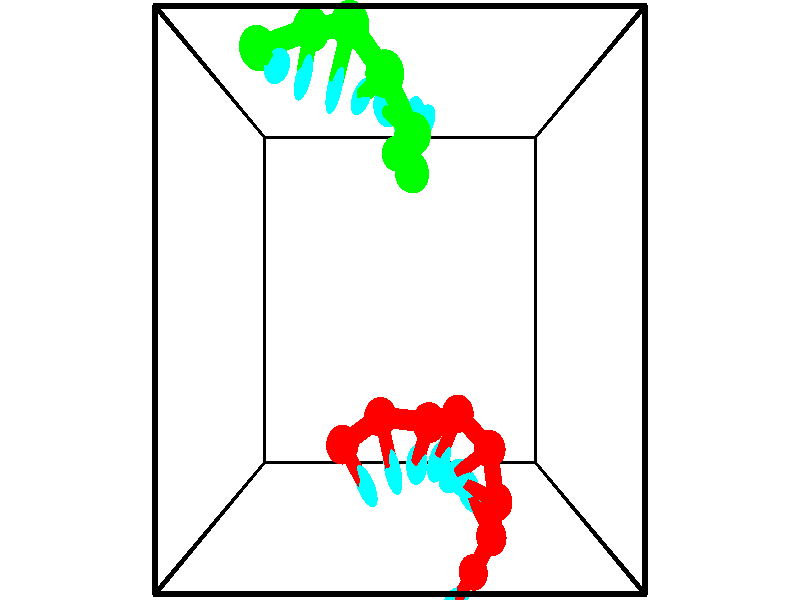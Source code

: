 // switches for output
#declare DRAW_BASES = 1; // possible values are 0, 1; only relevant for DNA ribbons
#declare DRAW_BASES_TYPE = 3; // possible values are 1, 2, 3; only relevant for DNA ribbons
#declare DRAW_FOG = 0; // set to 1 to enable fog

#include "colors.inc"

#include "transforms.inc"
background { rgb <1, 1, 1>}

#default {
   normal{
       ripples 0.25
       frequency 0.20
       turbulence 0.2
       lambda 5
   }
	finish {
		phong 0.1
		phong_size 40.
	}
}

// original window dimensions: 1024x640


// camera settings

camera {
	sky <-0, 1, 0>
	up <-0, 1, 0>
	right 1.6 * <1, 0, 0>
	location <2.5, 2.5, 11.1562>
	look_at <2.5, 2.5, 2.5>
	direction <0, 0, -8.6562>
	angle 67.0682
}


# declare cpy_camera_pos = <2.5, 2.5, 11.1562>;
# if (DRAW_FOG = 1)
fog {
	fog_type 2
	up vnormalize(cpy_camera_pos)
	color rgbt<1,1,1,0.3>
	distance 1e-5
	fog_alt 3e-3
	fog_offset 4
}
# end


// LIGHTS

# declare lum = 6;
global_settings {
	ambient_light rgb lum * <0.05, 0.05, 0.05>
	max_trace_level 15
}# declare cpy_direct_light_amount = 0.25;
light_source
{	1000 * <-1, -1, 1>,
	rgb lum * cpy_direct_light_amount
	parallel
}

light_source
{	1000 * <1, 1, -1>,
	rgb lum * cpy_direct_light_amount
	parallel
}

// strand 0

// nucleotide -1

// particle -1
sphere {
	<3.779563, -1.460170, 0.620787> 0.250000
	pigment { color rgbt <1,0,0,0> }
	no_shadow
}
cylinder {
	<3.627045, -1.775421, 0.427513>,  <3.535534, -1.964572, 0.311549>, 0.100000
	pigment { color rgbt <1,0,0,0> }
	no_shadow
}
cylinder {
	<3.627045, -1.775421, 0.427513>,  <3.779563, -1.460170, 0.620787>, 0.100000
	pigment { color rgbt <1,0,0,0> }
	no_shadow
}

// particle -1
sphere {
	<3.627045, -1.775421, 0.427513> 0.100000
	pigment { color rgbt <1,0,0,0> }
	no_shadow
}
sphere {
	0, 1
	scale<0.080000,0.200000,0.300000>
	matrix <0.106746, 0.481640, -0.869844,
		0.918269, -0.383246, -0.099518,
		-0.381296, -0.788128, -0.483186,
		3.512656, -2.011859, 0.282557>
	pigment { color rgbt <0,1,1,0> }
	no_shadow
}
cylinder {
	<4.020417, -0.788485, 1.103043>,  <3.779563, -1.460170, 0.620787>, 0.130000
	pigment { color rgbt <1,0,0,0> }
	no_shadow
}

// nucleotide -1

// particle -1
sphere {
	<4.020417, -0.788485, 1.103043> 0.250000
	pigment { color rgbt <1,0,0,0> }
	no_shadow
}
cylinder {
	<3.848129, -0.498322, 0.888283>,  <3.744757, -0.324223, 0.759427>, 0.100000
	pigment { color rgbt <1,0,0,0> }
	no_shadow
}
cylinder {
	<3.848129, -0.498322, 0.888283>,  <4.020417, -0.788485, 1.103043>, 0.100000
	pigment { color rgbt <1,0,0,0> }
	no_shadow
}

// particle -1
sphere {
	<3.848129, -0.498322, 0.888283> 0.100000
	pigment { color rgbt <1,0,0,0> }
	no_shadow
}
sphere {
	0, 1
	scale<0.080000,0.200000,0.300000>
	matrix <-0.378988, 0.394529, 0.837087,
		0.819054, 0.564029, 0.104990,
		-0.430719, 0.725409, -0.536901,
		3.718914, -0.280699, 0.727213>
	pigment { color rgbt <0,1,1,0> }
	no_shadow
}
cylinder {
	<4.035388, -0.174165, 1.547378>,  <4.020417, -0.788485, 1.103043>, 0.130000
	pigment { color rgbt <1,0,0,0> }
	no_shadow
}

// nucleotide -1

// particle -1
sphere {
	<4.035388, -0.174165, 1.547378> 0.250000
	pigment { color rgbt <1,0,0,0> }
	no_shadow
}
cylinder {
	<3.767227, -0.104965, 1.258759>,  <3.606331, -0.063445, 1.085587>, 0.100000
	pigment { color rgbt <1,0,0,0> }
	no_shadow
}
cylinder {
	<3.767227, -0.104965, 1.258759>,  <4.035388, -0.174165, 1.547378>, 0.100000
	pigment { color rgbt <1,0,0,0> }
	no_shadow
}

// particle -1
sphere {
	<3.767227, -0.104965, 1.258759> 0.100000
	pigment { color rgbt <1,0,0,0> }
	no_shadow
}
sphere {
	0, 1
	scale<0.080000,0.200000,0.300000>
	matrix <-0.579291, 0.485632, 0.654663,
		0.463663, 0.856874, -0.225351,
		-0.670402, 0.172999, -0.721549,
		3.566107, -0.053065, 1.042294>
	pigment { color rgbt <0,1,1,0> }
	no_shadow
}
cylinder {
	<3.937944, 0.511060, 1.482659>,  <4.035388, -0.174165, 1.547378>, 0.130000
	pigment { color rgbt <1,0,0,0> }
	no_shadow
}

// nucleotide -1

// particle -1
sphere {
	<3.937944, 0.511060, 1.482659> 0.250000
	pigment { color rgbt <1,0,0,0> }
	no_shadow
}
cylinder {
	<3.622574, 0.283218, 1.389763>,  <3.433352, 0.146513, 1.334025>, 0.100000
	pigment { color rgbt <1,0,0,0> }
	no_shadow
}
cylinder {
	<3.622574, 0.283218, 1.389763>,  <3.937944, 0.511060, 1.482659>, 0.100000
	pigment { color rgbt <1,0,0,0> }
	no_shadow
}

// particle -1
sphere {
	<3.622574, 0.283218, 1.389763> 0.100000
	pigment { color rgbt <1,0,0,0> }
	no_shadow
}
sphere {
	0, 1
	scale<0.080000,0.200000,0.300000>
	matrix <-0.474935, 0.323749, 0.818305,
		-0.390922, 0.755472, -0.525777,
		-0.788426, -0.569604, -0.232240,
		3.386046, 0.112337, 1.320091>
	pigment { color rgbt <0,1,1,0> }
	no_shadow
}
cylinder {
	<3.417628, 0.998069, 1.584636>,  <3.937944, 0.511060, 1.482659>, 0.130000
	pigment { color rgbt <1,0,0,0> }
	no_shadow
}

// nucleotide -1

// particle -1
sphere {
	<3.417628, 0.998069, 1.584636> 0.250000
	pigment { color rgbt <1,0,0,0> }
	no_shadow
}
cylinder {
	<3.246094, 0.637039, 1.569359>,  <3.143173, 0.420421, 1.560193>, 0.100000
	pigment { color rgbt <1,0,0,0> }
	no_shadow
}
cylinder {
	<3.246094, 0.637039, 1.569359>,  <3.417628, 0.998069, 1.584636>, 0.100000
	pigment { color rgbt <1,0,0,0> }
	no_shadow
}

// particle -1
sphere {
	<3.246094, 0.637039, 1.569359> 0.100000
	pigment { color rgbt <1,0,0,0> }
	no_shadow
}
sphere {
	0, 1
	scale<0.080000,0.200000,0.300000>
	matrix <-0.690307, 0.300124, 0.658332,
		-0.582732, 0.308680, -0.751758,
		-0.428835, -0.902575, -0.038192,
		3.117443, 0.366267, 1.557901>
	pigment { color rgbt <0,1,1,0> }
	no_shadow
}
cylinder {
	<2.927492, 0.983873, 2.197177>,  <3.417628, 0.998069, 1.584636>, 0.130000
	pigment { color rgbt <1,0,0,0> }
	no_shadow
}

// nucleotide -1

// particle -1
sphere {
	<2.927492, 0.983873, 2.197177> 0.250000
	pigment { color rgbt <1,0,0,0> }
	no_shadow
}
cylinder {
	<2.828659, 0.642838, 2.012985>,  <2.769359, 0.438216, 1.902470>, 0.100000
	pigment { color rgbt <1,0,0,0> }
	no_shadow
}
cylinder {
	<2.828659, 0.642838, 2.012985>,  <2.927492, 0.983873, 2.197177>, 0.100000
	pigment { color rgbt <1,0,0,0> }
	no_shadow
}

// particle -1
sphere {
	<2.828659, 0.642838, 2.012985> 0.100000
	pigment { color rgbt <1,0,0,0> }
	no_shadow
}
sphere {
	0, 1
	scale<0.080000,0.200000,0.300000>
	matrix <-0.729994, -0.148730, 0.667075,
		-0.637228, 0.500970, -0.585636,
		-0.247083, -0.852590, -0.460479,
		2.754534, 0.387061, 1.874841>
	pigment { color rgbt <0,1,1,0> }
	no_shadow
}
cylinder {
	<2.200753, 1.011492, 1.922873>,  <2.927492, 0.983873, 2.197177>, 0.130000
	pigment { color rgbt <1,0,0,0> }
	no_shadow
}

// nucleotide -1

// particle -1
sphere {
	<2.200753, 1.011492, 1.922873> 0.250000
	pigment { color rgbt <1,0,0,0> }
	no_shadow
}
cylinder {
	<2.309364, 0.634903, 2.002777>,  <2.374531, 0.408950, 2.050719>, 0.100000
	pigment { color rgbt <1,0,0,0> }
	no_shadow
}
cylinder {
	<2.309364, 0.634903, 2.002777>,  <2.200753, 1.011492, 1.922873>, 0.100000
	pigment { color rgbt <1,0,0,0> }
	no_shadow
}

// particle -1
sphere {
	<2.309364, 0.634903, 2.002777> 0.100000
	pigment { color rgbt <1,0,0,0> }
	no_shadow
}
sphere {
	0, 1
	scale<0.080000,0.200000,0.300000>
	matrix <-0.821240, -0.118422, 0.558159,
		-0.501835, -0.315606, -0.805329,
		0.271527, -0.941472, 0.199759,
		2.390822, 0.352461, 2.062705>
	pigment { color rgbt <0,1,1,0> }
	no_shadow
}
cylinder {
	<1.611281, 0.641152, 1.843726>,  <2.200753, 1.011492, 1.922873>, 0.130000
	pigment { color rgbt <1,0,0,0> }
	no_shadow
}

// nucleotide -1

// particle -1
sphere {
	<1.611281, 0.641152, 1.843726> 0.250000
	pigment { color rgbt <1,0,0,0> }
	no_shadow
}
cylinder {
	<1.829140, 0.396790, 2.073563>,  <1.959855, 0.250172, 2.211464>, 0.100000
	pigment { color rgbt <1,0,0,0> }
	no_shadow
}
cylinder {
	<1.829140, 0.396790, 2.073563>,  <1.611281, 0.641152, 1.843726>, 0.100000
	pigment { color rgbt <1,0,0,0> }
	no_shadow
}

// particle -1
sphere {
	<1.829140, 0.396790, 2.073563> 0.100000
	pigment { color rgbt <1,0,0,0> }
	no_shadow
}
sphere {
	0, 1
	scale<0.080000,0.200000,0.300000>
	matrix <-0.797737, -0.165954, 0.579719,
		-0.258799, -0.774113, -0.577730,
		0.544645, -0.610907, 0.574590,
		1.992533, 0.213518, 2.245940>
	pigment { color rgbt <0,1,1,0> }
	no_shadow
}
// strand 1

// nucleotide -1

// particle -1
sphere {
	<0.552995, 5.374140, 2.887918> 0.250000
	pigment { color rgbt <0,1,0,0> }
	no_shadow
}
cylinder {
	<0.757343, 5.169586, 3.164322>,  <0.879952, 5.046854, 3.330165>, 0.100000
	pigment { color rgbt <0,1,0,0> }
	no_shadow
}
cylinder {
	<0.757343, 5.169586, 3.164322>,  <0.552995, 5.374140, 2.887918>, 0.100000
	pigment { color rgbt <0,1,0,0> }
	no_shadow
}

// particle -1
sphere {
	<0.757343, 5.169586, 3.164322> 0.100000
	pigment { color rgbt <0,1,0,0> }
	no_shadow
}
sphere {
	0, 1
	scale<0.080000,0.200000,0.300000>
	matrix <0.627102, -0.328127, -0.706453,
		0.588009, 0.794240, 0.153061,
		0.510870, -0.511386, 0.691011,
		0.910604, 5.016171, 3.371625>
	pigment { color rgbt <0,1,1,0> }
	no_shadow
}
cylinder {
	<1.276089, 5.611582, 2.835390>,  <0.552995, 5.374140, 2.887918>, 0.130000
	pigment { color rgbt <0,1,0,0> }
	no_shadow
}

// nucleotide -1

// particle -1
sphere {
	<1.276089, 5.611582, 2.835390> 0.250000
	pigment { color rgbt <0,1,0,0> }
	no_shadow
}
cylinder {
	<1.239971, 5.247375, 2.996788>,  <1.218301, 5.028852, 3.093627>, 0.100000
	pigment { color rgbt <0,1,0,0> }
	no_shadow
}
cylinder {
	<1.239971, 5.247375, 2.996788>,  <1.276089, 5.611582, 2.835390>, 0.100000
	pigment { color rgbt <0,1,0,0> }
	no_shadow
}

// particle -1
sphere {
	<1.239971, 5.247375, 2.996788> 0.100000
	pigment { color rgbt <0,1,0,0> }
	no_shadow
}
sphere {
	0, 1
	scale<0.080000,0.200000,0.300000>
	matrix <0.792179, -0.311205, -0.524980,
		0.603572, 0.272239, 0.749391,
		-0.090294, -0.910515, 0.403496,
		1.212883, 4.974221, 3.117837>
	pigment { color rgbt <0,1,1,0> }
	no_shadow
}
cylinder {
	<1.849579, 5.488002, 3.296285>,  <1.276089, 5.611582, 2.835390>, 0.130000
	pigment { color rgbt <0,1,0,0> }
	no_shadow
}

// nucleotide -1

// particle -1
sphere {
	<1.849579, 5.488002, 3.296285> 0.250000
	pigment { color rgbt <0,1,0,0> }
	no_shadow
}
cylinder {
	<1.718082, 5.141037, 3.146873>,  <1.639184, 4.932858, 3.057227>, 0.100000
	pigment { color rgbt <0,1,0,0> }
	no_shadow
}
cylinder {
	<1.718082, 5.141037, 3.146873>,  <1.849579, 5.488002, 3.296285>, 0.100000
	pigment { color rgbt <0,1,0,0> }
	no_shadow
}

// particle -1
sphere {
	<1.718082, 5.141037, 3.146873> 0.100000
	pigment { color rgbt <0,1,0,0> }
	no_shadow
}
sphere {
	0, 1
	scale<0.080000,0.200000,0.300000>
	matrix <0.880162, -0.137997, -0.454172,
		0.342409, -0.478071, 0.808829,
		-0.328743, -0.867413, -0.373528,
		1.619460, 4.880813, 3.034815>
	pigment { color rgbt <0,1,1,0> }
	no_shadow
}
cylinder {
	<2.303532, 4.934516, 3.359877>,  <1.849579, 5.488002, 3.296285>, 0.130000
	pigment { color rgbt <0,1,0,0> }
	no_shadow
}

// nucleotide -1

// particle -1
sphere {
	<2.303532, 4.934516, 3.359877> 0.250000
	pigment { color rgbt <0,1,0,0> }
	no_shadow
}
cylinder {
	<2.107868, 4.890030, 3.013847>,  <1.990470, 4.863338, 2.806229>, 0.100000
	pigment { color rgbt <0,1,0,0> }
	no_shadow
}
cylinder {
	<2.107868, 4.890030, 3.013847>,  <2.303532, 4.934516, 3.359877>, 0.100000
	pigment { color rgbt <0,1,0,0> }
	no_shadow
}

// particle -1
sphere {
	<2.107868, 4.890030, 3.013847> 0.100000
	pigment { color rgbt <0,1,0,0> }
	no_shadow
}
sphere {
	0, 1
	scale<0.080000,0.200000,0.300000>
	matrix <0.869438, -0.140981, -0.473500,
		-0.069298, -0.983746, 0.165658,
		-0.489159, -0.111216, -0.865075,
		1.961121, 4.856665, 2.754325>
	pigment { color rgbt <0,1,1,0> }
	no_shadow
}
cylinder {
	<2.673269, 4.386968, 2.897050>,  <2.303532, 4.934516, 3.359877>, 0.130000
	pigment { color rgbt <0,1,0,0> }
	no_shadow
}

// nucleotide -1

// particle -1
sphere {
	<2.673269, 4.386968, 2.897050> 0.250000
	pigment { color rgbt <0,1,0,0> }
	no_shadow
}
cylinder {
	<2.456329, 4.620270, 2.655167>,  <2.326166, 4.760251, 2.510036>, 0.100000
	pigment { color rgbt <0,1,0,0> }
	no_shadow
}
cylinder {
	<2.456329, 4.620270, 2.655167>,  <2.673269, 4.386968, 2.897050>, 0.100000
	pigment { color rgbt <0,1,0,0> }
	no_shadow
}

// particle -1
sphere {
	<2.456329, 4.620270, 2.655167> 0.100000
	pigment { color rgbt <0,1,0,0> }
	no_shadow
}
sphere {
	0, 1
	scale<0.080000,0.200000,0.300000>
	matrix <0.761079, 0.036232, -0.647646,
		-0.355832, -0.811481, -0.463553,
		-0.542348, 0.583254, -0.604709,
		2.293625, 4.795246, 2.473754>
	pigment { color rgbt <0,1,1,0> }
	no_shadow
}
cylinder {
	<2.672664, 4.068790, 2.256192>,  <2.673269, 4.386968, 2.897050>, 0.130000
	pigment { color rgbt <0,1,0,0> }
	no_shadow
}

// nucleotide -1

// particle -1
sphere {
	<2.672664, 4.068790, 2.256192> 0.250000
	pigment { color rgbt <0,1,0,0> }
	no_shadow
}
cylinder {
	<2.604347, 4.457169, 2.189148>,  <2.563357, 4.690196, 2.148921>, 0.100000
	pigment { color rgbt <0,1,0,0> }
	no_shadow
}
cylinder {
	<2.604347, 4.457169, 2.189148>,  <2.672664, 4.068790, 2.256192>, 0.100000
	pigment { color rgbt <0,1,0,0> }
	no_shadow
}

// particle -1
sphere {
	<2.604347, 4.457169, 2.189148> 0.100000
	pigment { color rgbt <0,1,0,0> }
	no_shadow
}
sphere {
	0, 1
	scale<0.080000,0.200000,0.300000>
	matrix <0.672211, -0.009551, -0.740298,
		-0.720391, -0.239107, -0.651049,
		-0.170792, 0.970946, -0.167610,
		2.553110, 4.748453, 2.138865>
	pigment { color rgbt <0,1,1,0> }
	no_shadow
}
cylinder {
	<2.713333, 4.167656, 1.542505>,  <2.672664, 4.068790, 2.256192>, 0.130000
	pigment { color rgbt <0,1,0,0> }
	no_shadow
}

// nucleotide -1

// particle -1
sphere {
	<2.713333, 4.167656, 1.542505> 0.250000
	pigment { color rgbt <0,1,0,0> }
	no_shadow
}
cylinder {
	<2.727055, 4.550247, 1.658417>,  <2.735287, 4.779802, 1.727964>, 0.100000
	pigment { color rgbt <0,1,0,0> }
	no_shadow
}
cylinder {
	<2.727055, 4.550247, 1.658417>,  <2.713333, 4.167656, 1.542505>, 0.100000
	pigment { color rgbt <0,1,0,0> }
	no_shadow
}

// particle -1
sphere {
	<2.727055, 4.550247, 1.658417> 0.100000
	pigment { color rgbt <0,1,0,0> }
	no_shadow
}
sphere {
	0, 1
	scale<0.080000,0.200000,0.300000>
	matrix <0.659953, 0.196064, -0.725273,
		-0.750523, 0.216120, -0.624506,
		0.034303, 0.956479, 0.289779,
		2.737345, 4.837191, 1.745351>
	pigment { color rgbt <0,1,1,0> }
	no_shadow
}
cylinder {
	<2.443745, 4.564303, 0.940786>,  <2.713333, 4.167656, 1.542505>, 0.130000
	pigment { color rgbt <0,1,0,0> }
	no_shadow
}

// nucleotide -1

// particle -1
sphere {
	<2.443745, 4.564303, 0.940786> 0.250000
	pigment { color rgbt <0,1,0,0> }
	no_shadow
}
cylinder {
	<2.682140, 4.746933, 1.205009>,  <2.825178, 4.856511, 1.363544>, 0.100000
	pigment { color rgbt <0,1,0,0> }
	no_shadow
}
cylinder {
	<2.682140, 4.746933, 1.205009>,  <2.443745, 4.564303, 0.940786>, 0.100000
	pigment { color rgbt <0,1,0,0> }
	no_shadow
}

// particle -1
sphere {
	<2.682140, 4.746933, 1.205009> 0.100000
	pigment { color rgbt <0,1,0,0> }
	no_shadow
}
sphere {
	0, 1
	scale<0.080000,0.200000,0.300000>
	matrix <0.711497, 0.081086, -0.697995,
		-0.372248, 0.885983, -0.276524,
		0.595989, 0.456574, 0.660559,
		2.860937, 4.883905, 1.403177>
	pigment { color rgbt <0,1,1,0> }
	no_shadow
}
// box output
cylinder {
	<0.000000, 0.000000, 0.000000>,  <5.000000, 0.000000, 0.000000>, 0.025000
	pigment { color rgbt <0,0,0,0> }
	no_shadow
}
cylinder {
	<0.000000, 0.000000, 0.000000>,  <0.000000, 5.000000, 0.000000>, 0.025000
	pigment { color rgbt <0,0,0,0> }
	no_shadow
}
cylinder {
	<0.000000, 0.000000, 0.000000>,  <0.000000, 0.000000, 5.000000>, 0.025000
	pigment { color rgbt <0,0,0,0> }
	no_shadow
}
cylinder {
	<5.000000, 5.000000, 5.000000>,  <0.000000, 5.000000, 5.000000>, 0.025000
	pigment { color rgbt <0,0,0,0> }
	no_shadow
}
cylinder {
	<5.000000, 5.000000, 5.000000>,  <5.000000, 0.000000, 5.000000>, 0.025000
	pigment { color rgbt <0,0,0,0> }
	no_shadow
}
cylinder {
	<5.000000, 5.000000, 5.000000>,  <5.000000, 5.000000, 0.000000>, 0.025000
	pigment { color rgbt <0,0,0,0> }
	no_shadow
}
cylinder {
	<0.000000, 0.000000, 5.000000>,  <0.000000, 5.000000, 5.000000>, 0.025000
	pigment { color rgbt <0,0,0,0> }
	no_shadow
}
cylinder {
	<0.000000, 0.000000, 5.000000>,  <5.000000, 0.000000, 5.000000>, 0.025000
	pigment { color rgbt <0,0,0,0> }
	no_shadow
}
cylinder {
	<5.000000, 5.000000, 0.000000>,  <0.000000, 5.000000, 0.000000>, 0.025000
	pigment { color rgbt <0,0,0,0> }
	no_shadow
}
cylinder {
	<5.000000, 5.000000, 0.000000>,  <5.000000, 0.000000, 0.000000>, 0.025000
	pigment { color rgbt <0,0,0,0> }
	no_shadow
}
cylinder {
	<5.000000, 0.000000, 5.000000>,  <5.000000, 0.000000, 0.000000>, 0.025000
	pigment { color rgbt <0,0,0,0> }
	no_shadow
}
cylinder {
	<0.000000, 5.000000, 0.000000>,  <0.000000, 5.000000, 5.000000>, 0.025000
	pigment { color rgbt <0,0,0,0> }
	no_shadow
}
// end of box output
